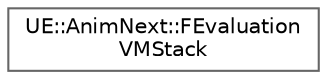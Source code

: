 digraph "Graphical Class Hierarchy"
{
 // INTERACTIVE_SVG=YES
 // LATEX_PDF_SIZE
  bgcolor="transparent";
  edge [fontname=Helvetica,fontsize=10,labelfontname=Helvetica,labelfontsize=10];
  node [fontname=Helvetica,fontsize=10,shape=box,height=0.2,width=0.4];
  rankdir="LR";
  Node0 [id="Node000000",label="UE::AnimNext::FEvaluation\lVMStack",height=0.2,width=0.4,color="grey40", fillcolor="white", style="filled",URL="$df/d5e/structUE_1_1AnimNext_1_1FEvaluationVMStack.html",tooltip=" "];
}
